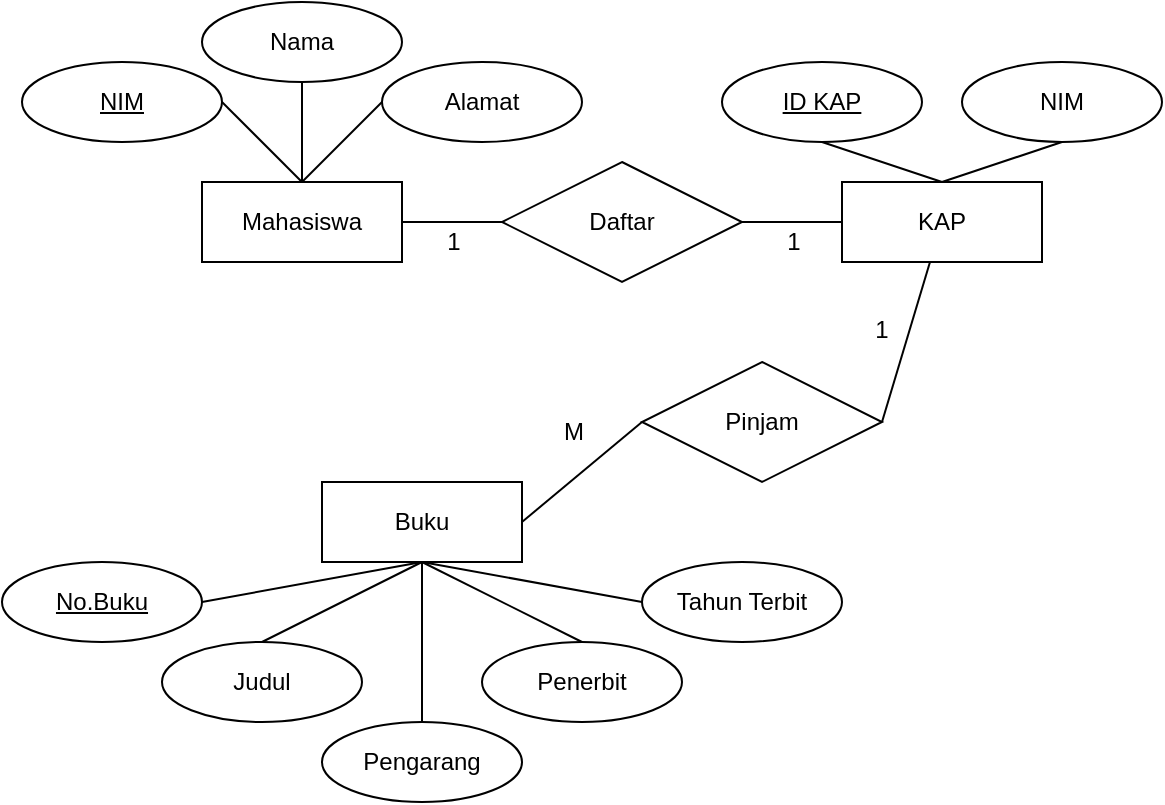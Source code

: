 <mxfile version="15.7.3" type="github">
  <diagram id="JFNDT3GPEyJgc7Nh7Hkc" name="Page-1">
    <mxGraphModel dx="786" dy="424" grid="1" gridSize="10" guides="1" tooltips="1" connect="1" arrows="1" fold="1" page="1" pageScale="1" pageWidth="850" pageHeight="1100" math="0" shadow="0">
      <root>
        <mxCell id="0" />
        <mxCell id="1" parent="0" />
        <mxCell id="uU6EMspGd_777xNv6M76-19" value="" style="rounded=0;orthogonalLoop=1;jettySize=auto;html=1;endArrow=none;endFill=0;" parent="1" source="uU6EMspGd_777xNv6M76-1" target="uU6EMspGd_777xNv6M76-16" edge="1">
          <mxGeometry relative="1" as="geometry" />
        </mxCell>
        <mxCell id="uU6EMspGd_777xNv6M76-24" value="" style="edgeStyle=none;rounded=0;orthogonalLoop=1;jettySize=auto;html=1;endArrow=none;endFill=0;" parent="1" source="uU6EMspGd_777xNv6M76-1" target="uU6EMspGd_777xNv6M76-4" edge="1">
          <mxGeometry relative="1" as="geometry" />
        </mxCell>
        <mxCell id="uU6EMspGd_777xNv6M76-1" value="Mahasiswa" style="whiteSpace=wrap;html=1;align=center;" parent="1" vertex="1">
          <mxGeometry x="260" y="200" width="100" height="40" as="geometry" />
        </mxCell>
        <mxCell id="uU6EMspGd_777xNv6M76-3" value="&lt;u&gt;NIM&lt;/u&gt;" style="ellipse;whiteSpace=wrap;html=1;align=center;" parent="1" vertex="1">
          <mxGeometry x="170" y="140" width="100" height="40" as="geometry" />
        </mxCell>
        <mxCell id="uU6EMspGd_777xNv6M76-4" value="Nama" style="ellipse;whiteSpace=wrap;html=1;align=center;" parent="1" vertex="1">
          <mxGeometry x="260" y="110" width="100" height="40" as="geometry" />
        </mxCell>
        <mxCell id="uU6EMspGd_777xNv6M76-5" value="Alamat" style="ellipse;whiteSpace=wrap;html=1;align=center;" parent="1" vertex="1">
          <mxGeometry x="350" y="140" width="100" height="40" as="geometry" />
        </mxCell>
        <mxCell id="uU6EMspGd_777xNv6M76-22" value="" style="edgeStyle=none;rounded=0;orthogonalLoop=1;jettySize=auto;html=1;endArrow=none;endFill=0;entryX=1;entryY=0.5;entryDx=0;entryDy=0;" parent="1" source="uU6EMspGd_777xNv6M76-6" target="uU6EMspGd_777xNv6M76-17" edge="1">
          <mxGeometry relative="1" as="geometry" />
        </mxCell>
        <mxCell id="uU6EMspGd_777xNv6M76-27" value="" style="edgeStyle=none;rounded=0;orthogonalLoop=1;jettySize=auto;html=1;endArrow=none;endFill=0;exitX=0.5;exitY=0;exitDx=0;exitDy=0;entryX=0.5;entryY=1;entryDx=0;entryDy=0;" parent="1" source="uU6EMspGd_777xNv6M76-6" target="uU6EMspGd_777xNv6M76-8" edge="1">
          <mxGeometry relative="1" as="geometry" />
        </mxCell>
        <mxCell id="uU6EMspGd_777xNv6M76-6" value="KAP" style="whiteSpace=wrap;html=1;align=center;" parent="1" vertex="1">
          <mxGeometry x="580" y="200" width="100" height="40" as="geometry" />
        </mxCell>
        <mxCell id="uU6EMspGd_777xNv6M76-7" value="&lt;u&gt;ID KAP&lt;/u&gt;" style="ellipse;whiteSpace=wrap;html=1;align=center;" parent="1" vertex="1">
          <mxGeometry x="520" y="140" width="100" height="40" as="geometry" />
        </mxCell>
        <mxCell id="uU6EMspGd_777xNv6M76-8" value="NIM" style="ellipse;whiteSpace=wrap;html=1;align=center;" parent="1" vertex="1">
          <mxGeometry x="640" y="140" width="100" height="40" as="geometry" />
        </mxCell>
        <mxCell id="uU6EMspGd_777xNv6M76-23" value="" style="edgeStyle=none;rounded=0;orthogonalLoop=1;jettySize=auto;html=1;endArrow=none;endFill=0;entryX=0;entryY=0.5;entryDx=0;entryDy=0;exitX=1;exitY=0.5;exitDx=0;exitDy=0;" parent="1" source="uU6EMspGd_777xNv6M76-9" target="uU6EMspGd_777xNv6M76-17" edge="1">
          <mxGeometry relative="1" as="geometry" />
        </mxCell>
        <mxCell id="uU6EMspGd_777xNv6M76-29" value="" style="edgeStyle=none;rounded=0;orthogonalLoop=1;jettySize=auto;html=1;endArrow=none;endFill=0;exitX=0.5;exitY=1;exitDx=0;exitDy=0;entryX=0.5;entryY=0;entryDx=0;entryDy=0;" parent="1" source="uU6EMspGd_777xNv6M76-9" target="uU6EMspGd_777xNv6M76-13" edge="1">
          <mxGeometry relative="1" as="geometry" />
        </mxCell>
        <mxCell id="uU6EMspGd_777xNv6M76-9" value="Buku" style="whiteSpace=wrap;html=1;align=center;" parent="1" vertex="1">
          <mxGeometry x="320" y="350" width="100" height="40" as="geometry" />
        </mxCell>
        <mxCell id="uU6EMspGd_777xNv6M76-10" value="&lt;u&gt;No.Buku&lt;/u&gt;" style="ellipse;whiteSpace=wrap;html=1;align=center;" parent="1" vertex="1">
          <mxGeometry x="160" y="390" width="100" height="40" as="geometry" />
        </mxCell>
        <mxCell id="uU6EMspGd_777xNv6M76-11" value="Judul" style="ellipse;whiteSpace=wrap;html=1;align=center;" parent="1" vertex="1">
          <mxGeometry x="240" y="430" width="100" height="40" as="geometry" />
        </mxCell>
        <mxCell id="uU6EMspGd_777xNv6M76-12" value="Pengarang" style="ellipse;whiteSpace=wrap;html=1;align=center;" parent="1" vertex="1">
          <mxGeometry x="320" y="470" width="100" height="40" as="geometry" />
        </mxCell>
        <mxCell id="uU6EMspGd_777xNv6M76-13" value="Penerbit" style="ellipse;whiteSpace=wrap;html=1;align=center;" parent="1" vertex="1">
          <mxGeometry x="400" y="430" width="100" height="40" as="geometry" />
        </mxCell>
        <mxCell id="uU6EMspGd_777xNv6M76-14" value="Tahun Terbit" style="ellipse;whiteSpace=wrap;html=1;align=center;" parent="1" vertex="1">
          <mxGeometry x="480" y="390" width="100" height="40" as="geometry" />
        </mxCell>
        <mxCell id="uU6EMspGd_777xNv6M76-21" value="" style="edgeStyle=none;rounded=0;orthogonalLoop=1;jettySize=auto;html=1;endArrow=none;endFill=0;entryX=0;entryY=0.5;entryDx=0;entryDy=0;" parent="1" source="uU6EMspGd_777xNv6M76-16" target="uU6EMspGd_777xNv6M76-6" edge="1">
          <mxGeometry relative="1" as="geometry" />
        </mxCell>
        <mxCell id="uU6EMspGd_777xNv6M76-16" value="Daftar" style="shape=rhombus;perimeter=rhombusPerimeter;whiteSpace=wrap;html=1;align=center;" parent="1" vertex="1">
          <mxGeometry x="410" y="190" width="120" height="60" as="geometry" />
        </mxCell>
        <mxCell id="uU6EMspGd_777xNv6M76-17" value="Pinjam" style="shape=rhombus;perimeter=rhombusPerimeter;whiteSpace=wrap;html=1;align=center;" parent="1" vertex="1">
          <mxGeometry x="480" y="290" width="120" height="60" as="geometry" />
        </mxCell>
        <mxCell id="uU6EMspGd_777xNv6M76-25" value="" style="edgeStyle=none;rounded=0;orthogonalLoop=1;jettySize=auto;html=1;endArrow=none;endFill=0;entryX=1;entryY=0.5;entryDx=0;entryDy=0;exitX=0.5;exitY=0;exitDx=0;exitDy=0;" parent="1" source="uU6EMspGd_777xNv6M76-1" target="uU6EMspGd_777xNv6M76-3" edge="1">
          <mxGeometry relative="1" as="geometry">
            <mxPoint x="320" y="210" as="sourcePoint" />
            <mxPoint x="320" y="160" as="targetPoint" />
          </mxGeometry>
        </mxCell>
        <mxCell id="uU6EMspGd_777xNv6M76-26" value="" style="edgeStyle=none;rounded=0;orthogonalLoop=1;jettySize=auto;html=1;endArrow=none;endFill=0;entryX=0;entryY=0.5;entryDx=0;entryDy=0;" parent="1" target="uU6EMspGd_777xNv6M76-5" edge="1">
          <mxGeometry relative="1" as="geometry">
            <mxPoint x="310" y="200" as="sourcePoint" />
            <mxPoint x="280" y="170" as="targetPoint" />
          </mxGeometry>
        </mxCell>
        <mxCell id="uU6EMspGd_777xNv6M76-28" value="" style="edgeStyle=none;rounded=0;orthogonalLoop=1;jettySize=auto;html=1;endArrow=none;endFill=0;exitX=0.5;exitY=0;exitDx=0;exitDy=0;entryX=0.5;entryY=1;entryDx=0;entryDy=0;" parent="1" source="uU6EMspGd_777xNv6M76-6" target="uU6EMspGd_777xNv6M76-7" edge="1">
          <mxGeometry relative="1" as="geometry">
            <mxPoint x="640" y="210" as="sourcePoint" />
            <mxPoint x="674.275" y="187.15" as="targetPoint" />
          </mxGeometry>
        </mxCell>
        <mxCell id="uU6EMspGd_777xNv6M76-30" value="" style="edgeStyle=none;rounded=0;orthogonalLoop=1;jettySize=auto;html=1;endArrow=none;endFill=0;exitX=0.5;exitY=1;exitDx=0;exitDy=0;entryX=0;entryY=0.5;entryDx=0;entryDy=0;" parent="1" source="uU6EMspGd_777xNv6M76-9" target="uU6EMspGd_777xNv6M76-14" edge="1">
          <mxGeometry relative="1" as="geometry">
            <mxPoint x="380" y="400" as="sourcePoint" />
            <mxPoint x="460" y="440" as="targetPoint" />
          </mxGeometry>
        </mxCell>
        <mxCell id="uU6EMspGd_777xNv6M76-31" value="" style="edgeStyle=none;rounded=0;orthogonalLoop=1;jettySize=auto;html=1;endArrow=none;endFill=0;entryX=0.5;entryY=0;entryDx=0;entryDy=0;" parent="1" target="uU6EMspGd_777xNv6M76-12" edge="1">
          <mxGeometry relative="1" as="geometry">
            <mxPoint x="370" y="390" as="sourcePoint" />
            <mxPoint x="490" y="420" as="targetPoint" />
          </mxGeometry>
        </mxCell>
        <mxCell id="uU6EMspGd_777xNv6M76-32" value="" style="edgeStyle=none;rounded=0;orthogonalLoop=1;jettySize=auto;html=1;endArrow=none;endFill=0;entryX=0.5;entryY=0;entryDx=0;entryDy=0;exitX=0.5;exitY=1;exitDx=0;exitDy=0;" parent="1" source="uU6EMspGd_777xNv6M76-9" target="uU6EMspGd_777xNv6M76-11" edge="1">
          <mxGeometry relative="1" as="geometry">
            <mxPoint x="380" y="400" as="sourcePoint" />
            <mxPoint x="380" y="480" as="targetPoint" />
          </mxGeometry>
        </mxCell>
        <mxCell id="uU6EMspGd_777xNv6M76-33" value="" style="edgeStyle=none;rounded=0;orthogonalLoop=1;jettySize=auto;html=1;endArrow=none;endFill=0;entryX=1;entryY=0.5;entryDx=0;entryDy=0;" parent="1" target="uU6EMspGd_777xNv6M76-10" edge="1">
          <mxGeometry relative="1" as="geometry">
            <mxPoint x="370" y="390" as="sourcePoint" />
            <mxPoint x="300" y="440" as="targetPoint" />
          </mxGeometry>
        </mxCell>
        <mxCell id="uU6EMspGd_777xNv6M76-34" value="1" style="text;html=1;strokeColor=none;fillColor=none;align=center;verticalAlign=middle;whiteSpace=wrap;rounded=0;" parent="1" vertex="1">
          <mxGeometry x="356" y="215" width="60" height="30" as="geometry" />
        </mxCell>
        <mxCell id="uU6EMspGd_777xNv6M76-35" value="1" style="text;html=1;strokeColor=none;fillColor=none;align=center;verticalAlign=middle;whiteSpace=wrap;rounded=0;" parent="1" vertex="1">
          <mxGeometry x="526" y="215" width="60" height="30" as="geometry" />
        </mxCell>
        <mxCell id="uU6EMspGd_777xNv6M76-36" value="1" style="text;html=1;strokeColor=none;fillColor=none;align=center;verticalAlign=middle;whiteSpace=wrap;rounded=0;" parent="1" vertex="1">
          <mxGeometry x="570" y="259" width="60" height="30" as="geometry" />
        </mxCell>
        <mxCell id="uU6EMspGd_777xNv6M76-37" value="M" style="text;html=1;strokeColor=none;fillColor=none;align=center;verticalAlign=middle;whiteSpace=wrap;rounded=0;" parent="1" vertex="1">
          <mxGeometry x="416" y="310" width="60" height="30" as="geometry" />
        </mxCell>
      </root>
    </mxGraphModel>
  </diagram>
</mxfile>
